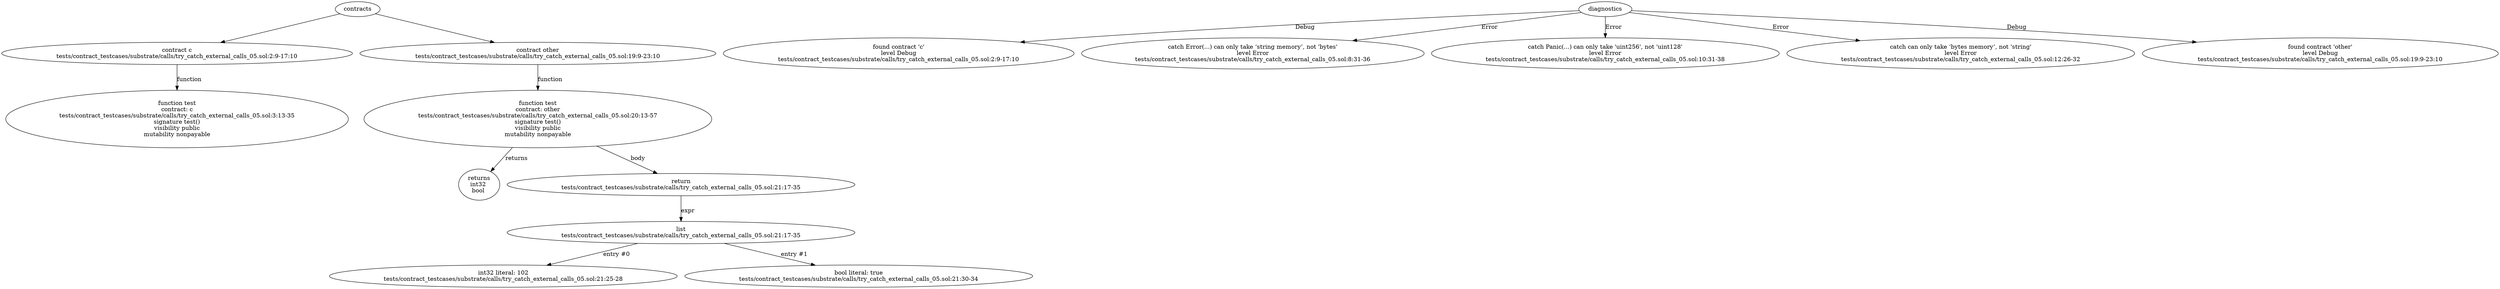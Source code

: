 strict digraph "tests/contract_testcases/substrate/calls/try_catch_external_calls_05.sol" {
	contract [label="contract c\ntests/contract_testcases/substrate/calls/try_catch_external_calls_05.sol:2:9-17:10"]
	test [label="function test\ncontract: c\ntests/contract_testcases/substrate/calls/try_catch_external_calls_05.sol:3:13-35\nsignature test()\nvisibility public\nmutability nonpayable"]
	contract_3 [label="contract other\ntests/contract_testcases/substrate/calls/try_catch_external_calls_05.sol:19:9-23:10"]
	test_4 [label="function test\ncontract: other\ntests/contract_testcases/substrate/calls/try_catch_external_calls_05.sol:20:13-57\nsignature test()\nvisibility public\nmutability nonpayable"]
	returns [label="returns\nint32 \nbool "]
	return [label="return\ntests/contract_testcases/substrate/calls/try_catch_external_calls_05.sol:21:17-35"]
	list [label="list\ntests/contract_testcases/substrate/calls/try_catch_external_calls_05.sol:21:17-35"]
	number_literal [label="int32 literal: 102\ntests/contract_testcases/substrate/calls/try_catch_external_calls_05.sol:21:25-28"]
	bool_literal [label="bool literal: true\ntests/contract_testcases/substrate/calls/try_catch_external_calls_05.sol:21:30-34"]
	diagnostic [label="found contract 'c'\nlevel Debug\ntests/contract_testcases/substrate/calls/try_catch_external_calls_05.sol:2:9-17:10"]
	diagnostic_12 [label="catch Error(...) can only take ‘string memory’, not 'bytes'\nlevel Error\ntests/contract_testcases/substrate/calls/try_catch_external_calls_05.sol:8:31-36"]
	diagnostic_13 [label="catch Panic(...) can only take 'uint256', not 'uint128'\nlevel Error\ntests/contract_testcases/substrate/calls/try_catch_external_calls_05.sol:10:31-38"]
	diagnostic_14 [label="catch can only take ‘bytes memory’, not 'string'\nlevel Error\ntests/contract_testcases/substrate/calls/try_catch_external_calls_05.sol:12:26-32"]
	diagnostic_15 [label="found contract 'other'\nlevel Debug\ntests/contract_testcases/substrate/calls/try_catch_external_calls_05.sol:19:9-23:10"]
	contracts -> contract
	contract -> test [label="function"]
	contracts -> contract_3
	contract_3 -> test_4 [label="function"]
	test_4 -> returns [label="returns"]
	test_4 -> return [label="body"]
	return -> list [label="expr"]
	list -> number_literal [label="entry #0"]
	list -> bool_literal [label="entry #1"]
	diagnostics -> diagnostic [label="Debug"]
	diagnostics -> diagnostic_12 [label="Error"]
	diagnostics -> diagnostic_13 [label="Error"]
	diagnostics -> diagnostic_14 [label="Error"]
	diagnostics -> diagnostic_15 [label="Debug"]
}
